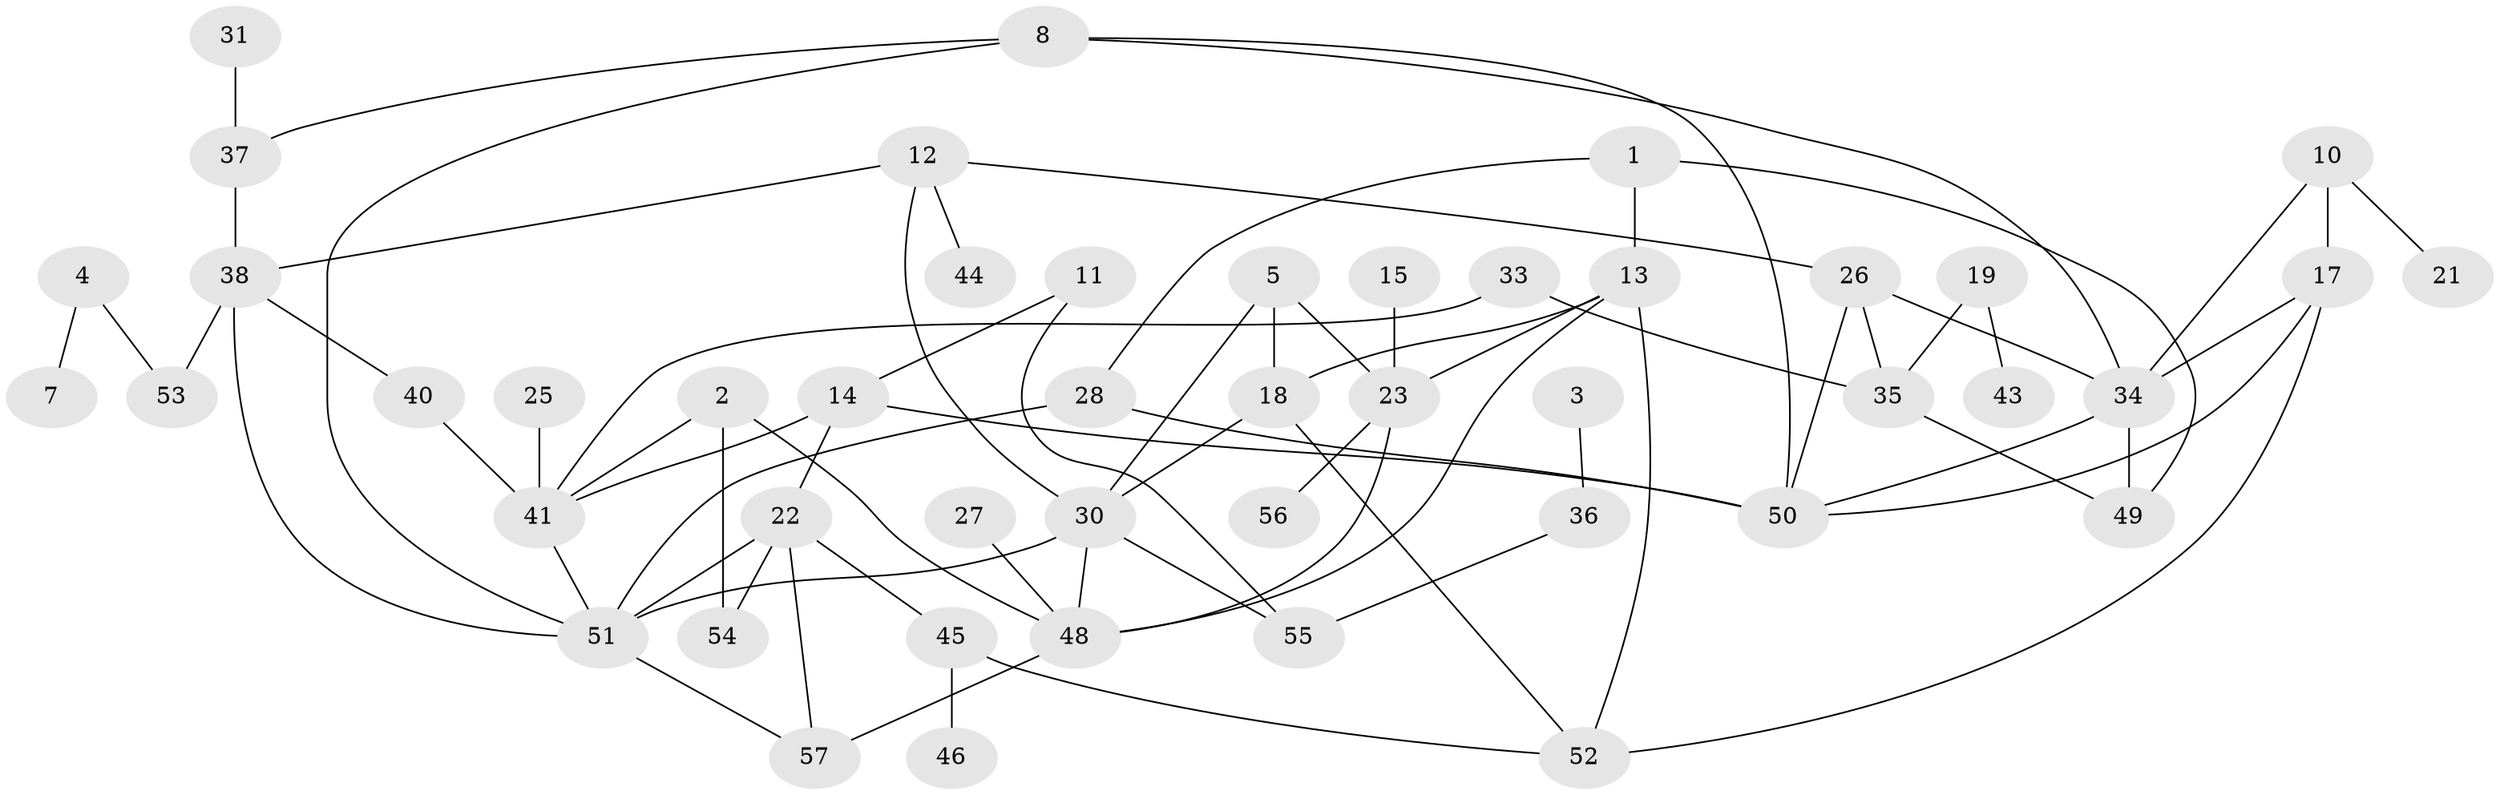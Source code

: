 // original degree distribution, {2: 0.22826086956521738, 3: 0.20652173913043478, 1: 0.21739130434782608, 4: 0.11956521739130435, 0: 0.10869565217391304, 5: 0.09782608695652174, 6: 0.021739130434782608}
// Generated by graph-tools (version 1.1) at 2025/35/03/04/25 23:35:54]
// undirected, 47 vertices, 73 edges
graph export_dot {
  node [color=gray90,style=filled];
  1;
  2;
  3;
  4;
  5;
  7;
  8;
  10;
  11;
  12;
  13;
  14;
  15;
  17;
  18;
  19;
  21;
  22;
  23;
  25;
  26;
  27;
  28;
  30;
  31;
  33;
  34;
  35;
  36;
  37;
  38;
  40;
  41;
  43;
  44;
  45;
  46;
  48;
  49;
  50;
  51;
  52;
  53;
  54;
  55;
  56;
  57;
  1 -- 13 [weight=1.0];
  1 -- 28 [weight=1.0];
  1 -- 49 [weight=1.0];
  2 -- 41 [weight=1.0];
  2 -- 48 [weight=1.0];
  2 -- 54 [weight=1.0];
  3 -- 36 [weight=1.0];
  4 -- 7 [weight=1.0];
  4 -- 53 [weight=1.0];
  5 -- 18 [weight=1.0];
  5 -- 23 [weight=1.0];
  5 -- 30 [weight=1.0];
  8 -- 34 [weight=1.0];
  8 -- 37 [weight=1.0];
  8 -- 50 [weight=1.0];
  8 -- 51 [weight=1.0];
  10 -- 17 [weight=1.0];
  10 -- 21 [weight=1.0];
  10 -- 34 [weight=1.0];
  11 -- 14 [weight=1.0];
  11 -- 55 [weight=1.0];
  12 -- 26 [weight=1.0];
  12 -- 30 [weight=1.0];
  12 -- 38 [weight=1.0];
  12 -- 44 [weight=1.0];
  13 -- 18 [weight=1.0];
  13 -- 23 [weight=1.0];
  13 -- 48 [weight=1.0];
  13 -- 52 [weight=1.0];
  14 -- 22 [weight=1.0];
  14 -- 41 [weight=1.0];
  14 -- 50 [weight=1.0];
  15 -- 23 [weight=1.0];
  17 -- 34 [weight=2.0];
  17 -- 50 [weight=1.0];
  17 -- 52 [weight=1.0];
  18 -- 30 [weight=1.0];
  18 -- 52 [weight=1.0];
  19 -- 35 [weight=1.0];
  19 -- 43 [weight=1.0];
  22 -- 45 [weight=1.0];
  22 -- 51 [weight=1.0];
  22 -- 54 [weight=1.0];
  22 -- 57 [weight=1.0];
  23 -- 48 [weight=1.0];
  23 -- 56 [weight=1.0];
  25 -- 41 [weight=1.0];
  26 -- 34 [weight=1.0];
  26 -- 35 [weight=1.0];
  26 -- 50 [weight=1.0];
  27 -- 48 [weight=1.0];
  28 -- 50 [weight=1.0];
  28 -- 51 [weight=1.0];
  30 -- 48 [weight=1.0];
  30 -- 51 [weight=1.0];
  30 -- 55 [weight=1.0];
  31 -- 37 [weight=1.0];
  33 -- 35 [weight=1.0];
  33 -- 41 [weight=1.0];
  34 -- 49 [weight=1.0];
  34 -- 50 [weight=1.0];
  35 -- 49 [weight=1.0];
  36 -- 55 [weight=2.0];
  37 -- 38 [weight=1.0];
  38 -- 40 [weight=1.0];
  38 -- 51 [weight=1.0];
  38 -- 53 [weight=2.0];
  40 -- 41 [weight=1.0];
  41 -- 51 [weight=1.0];
  45 -- 46 [weight=1.0];
  45 -- 52 [weight=1.0];
  48 -- 57 [weight=1.0];
  51 -- 57 [weight=1.0];
}
